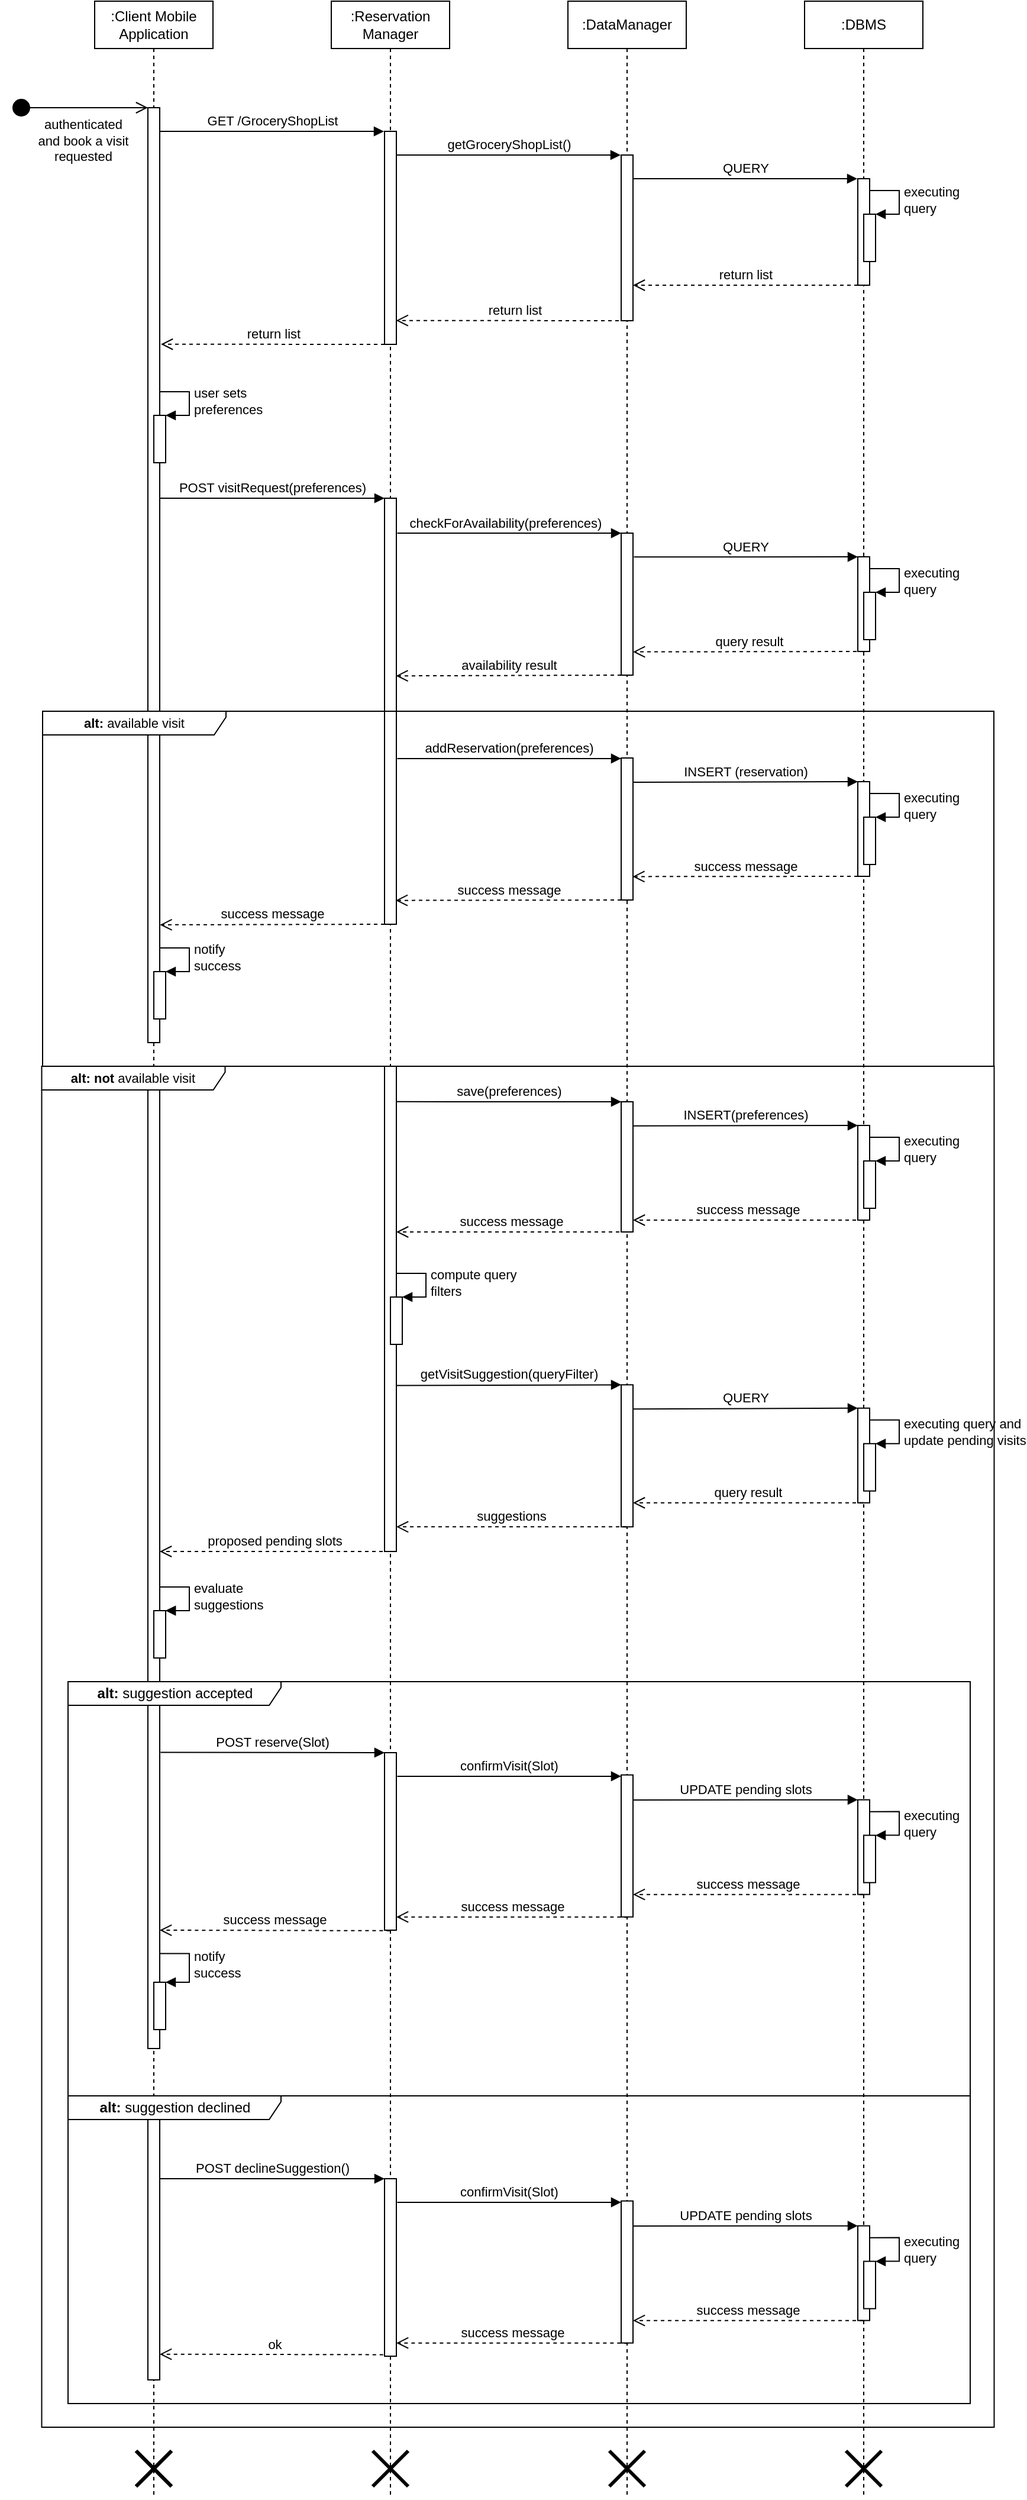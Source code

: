 <mxfile version="14.1.3" type="device"><diagram id="7dm8VeX_0heMp2bfR2X7" name="Page-1"><mxGraphModel dx="1038" dy="580" grid="1" gridSize="10" guides="1" tooltips="1" connect="1" arrows="1" fold="1" page="1" pageScale="1" pageWidth="827" pageHeight="1169" math="0" shadow="0"><root><mxCell id="0"/><mxCell id="1" parent="0"/><mxCell id="fX11W1n5DsI_gAUPRG6D-2" value=":Client Mobile&lt;br&gt;Application" style="shape=umlLifeline;perimeter=lifelinePerimeter;whiteSpace=wrap;html=1;container=1;collapsible=0;recursiveResize=0;outlineConnect=0;" parent="1" vertex="1"><mxGeometry x="110" y="80" width="100" height="2040" as="geometry"/></mxCell><mxCell id="fX11W1n5DsI_gAUPRG6D-6" value="" style="html=1;points=[];perimeter=orthogonalPerimeter;" parent="fX11W1n5DsI_gAUPRG6D-2" vertex="1"><mxGeometry x="45" y="90" width="10" height="790" as="geometry"/></mxCell><mxCell id="fX11W1n5DsI_gAUPRG6D-69" value="evaluate&lt;br&gt;suggestions" style="edgeStyle=orthogonalEdgeStyle;html=1;align=left;spacingLeft=2;endArrow=block;rounded=0;entryX=1;entryY=0;" parent="fX11W1n5DsI_gAUPRG6D-2" edge="1"><mxGeometry relative="1" as="geometry"><mxPoint x="55" y="1340" as="sourcePoint"/><Array as="points"><mxPoint x="80" y="1340"/></Array><mxPoint x="60" y="1360.0" as="targetPoint"/></mxGeometry></mxCell><mxCell id="fX11W1n5DsI_gAUPRG6D-3" value=":Reservation&lt;br&gt;Manager" style="shape=umlLifeline;perimeter=lifelinePerimeter;whiteSpace=wrap;html=1;container=1;collapsible=0;recursiveResize=0;outlineConnect=0;" parent="1" vertex="1"><mxGeometry x="310" y="80" width="100" height="2110" as="geometry"/></mxCell><mxCell id="fX11W1n5DsI_gAUPRG6D-21" value="" style="html=1;points=[];perimeter=orthogonalPerimeter;" parent="fX11W1n5DsI_gAUPRG6D-3" vertex="1"><mxGeometry x="45" y="420" width="10" height="360" as="geometry"/></mxCell><mxCell id="sCmF9iDiG5zMV4B3ATVF-1" value=":Client Mobile&lt;br&gt;Application" style="shape=umlLifeline;perimeter=lifelinePerimeter;whiteSpace=wrap;html=1;container=1;collapsible=0;recursiveResize=0;outlineConnect=0;" parent="fX11W1n5DsI_gAUPRG6D-3" vertex="1"><mxGeometry x="-200" width="100" height="2110" as="geometry"/></mxCell><mxCell id="sCmF9iDiG5zMV4B3ATVF-2" value="" style="html=1;points=[];perimeter=orthogonalPerimeter;" parent="sCmF9iDiG5zMV4B3ATVF-1" vertex="1"><mxGeometry x="45" y="90" width="10" height="790" as="geometry"/></mxCell><mxCell id="sCmF9iDiG5zMV4B3ATVF-3" value="evaluate&lt;br&gt;suggestions" style="edgeStyle=orthogonalEdgeStyle;html=1;align=left;spacingLeft=2;endArrow=block;rounded=0;entryX=1;entryY=0;" parent="sCmF9iDiG5zMV4B3ATVF-1" edge="1"><mxGeometry relative="1" as="geometry"><mxPoint x="55" y="1340" as="sourcePoint"/><Array as="points"><mxPoint x="80" y="1340"/></Array><mxPoint x="60" y="1360.0" as="targetPoint"/></mxGeometry></mxCell><mxCell id="fX11W1n5DsI_gAUPRG6D-4" value=":DataManager" style="shape=umlLifeline;perimeter=lifelinePerimeter;whiteSpace=wrap;html=1;container=1;collapsible=0;recursiveResize=0;outlineConnect=0;" parent="1" vertex="1"><mxGeometry x="510" y="80" width="100" height="2110" as="geometry"/></mxCell><mxCell id="fX11W1n5DsI_gAUPRG6D-5" value=":DBMS" style="shape=umlLifeline;perimeter=lifelinePerimeter;whiteSpace=wrap;html=1;container=1;collapsible=0;recursiveResize=0;outlineConnect=0;" parent="1" vertex="1"><mxGeometry x="710" y="80" width="100" height="2110" as="geometry"/></mxCell><mxCell id="fX11W1n5DsI_gAUPRG6D-7" value="authenticated &lt;br&gt;and book a visit&lt;br&gt;requested" style="html=1;verticalAlign=bottom;startArrow=circle;startFill=1;endArrow=open;startSize=6;endSize=8;" parent="1" edge="1"><mxGeometry x="0.043" y="-50" width="80" relative="1" as="geometry"><mxPoint x="40" y="170" as="sourcePoint"/><mxPoint x="155" y="170" as="targetPoint"/><mxPoint as="offset"/></mxGeometry></mxCell><mxCell id="fX11W1n5DsI_gAUPRG6D-8" value="" style="html=1;points=[];perimeter=orthogonalPerimeter;" parent="1" vertex="1"><mxGeometry x="355" y="190" width="10" height="180" as="geometry"/></mxCell><mxCell id="fX11W1n5DsI_gAUPRG6D-9" value="GET /GroceryShopList" style="html=1;verticalAlign=bottom;endArrow=block;" parent="1" edge="1"><mxGeometry width="80" relative="1" as="geometry"><mxPoint x="165" y="190" as="sourcePoint"/><mxPoint x="354.5" y="190" as="targetPoint"/></mxGeometry></mxCell><mxCell id="fX11W1n5DsI_gAUPRG6D-10" value="getGroceryShopList()" style="html=1;verticalAlign=bottom;endArrow=block;" parent="1" edge="1"><mxGeometry width="80" relative="1" as="geometry"><mxPoint x="365" y="210" as="sourcePoint"/><mxPoint x="554.5" y="210" as="targetPoint"/></mxGeometry></mxCell><mxCell id="fX11W1n5DsI_gAUPRG6D-11" value="" style="html=1;points=[];perimeter=orthogonalPerimeter;" parent="1" vertex="1"><mxGeometry x="555" y="210" width="10" height="140" as="geometry"/></mxCell><mxCell id="fX11W1n5DsI_gAUPRG6D-12" value="QUERY" style="html=1;verticalAlign=bottom;endArrow=block;" parent="1" edge="1"><mxGeometry width="80" relative="1" as="geometry"><mxPoint x="565" y="230" as="sourcePoint"/><mxPoint x="754.5" y="230" as="targetPoint"/></mxGeometry></mxCell><mxCell id="fX11W1n5DsI_gAUPRG6D-13" value="" style="html=1;points=[];perimeter=orthogonalPerimeter;" parent="1" vertex="1"><mxGeometry x="755" y="230" width="10" height="90" as="geometry"/></mxCell><mxCell id="fX11W1n5DsI_gAUPRG6D-14" value="" style="html=1;points=[];perimeter=orthogonalPerimeter;" parent="1" vertex="1"><mxGeometry x="760" y="260" width="10" height="40" as="geometry"/></mxCell><mxCell id="fX11W1n5DsI_gAUPRG6D-15" value="executing&lt;br&gt;query" style="edgeStyle=orthogonalEdgeStyle;html=1;align=left;spacingLeft=2;endArrow=block;rounded=0;entryX=1;entryY=0;" parent="1" target="fX11W1n5DsI_gAUPRG6D-14" edge="1"><mxGeometry relative="1" as="geometry"><mxPoint x="765" y="240" as="sourcePoint"/><Array as="points"><mxPoint x="790" y="240"/></Array></mxGeometry></mxCell><mxCell id="fX11W1n5DsI_gAUPRG6D-16" value="return list" style="html=1;verticalAlign=bottom;endArrow=open;dashed=1;endSize=8;" parent="1" target="fX11W1n5DsI_gAUPRG6D-11" edge="1"><mxGeometry relative="1" as="geometry"><mxPoint x="755" y="320" as="sourcePoint"/><mxPoint x="675" y="320" as="targetPoint"/></mxGeometry></mxCell><mxCell id="fX11W1n5DsI_gAUPRG6D-17" value="return list" style="html=1;verticalAlign=bottom;endArrow=open;dashed=1;endSize=8;entryX=0.983;entryY=0.888;entryDx=0;entryDy=0;entryPerimeter=0;" parent="1" target="fX11W1n5DsI_gAUPRG6D-8" edge="1"><mxGeometry relative="1" as="geometry"><mxPoint x="565" y="350" as="sourcePoint"/><mxPoint x="370" y="350" as="targetPoint"/></mxGeometry></mxCell><mxCell id="fX11W1n5DsI_gAUPRG6D-18" value="return list" style="html=1;verticalAlign=bottom;endArrow=open;dashed=1;endSize=8;entryX=1.1;entryY=0.253;entryDx=0;entryDy=0;entryPerimeter=0;" parent="1" target="fX11W1n5DsI_gAUPRG6D-6" edge="1"><mxGeometry relative="1" as="geometry"><mxPoint x="355" y="370" as="sourcePoint"/><mxPoint x="275" y="370" as="targetPoint"/></mxGeometry></mxCell><mxCell id="fX11W1n5DsI_gAUPRG6D-19" value="" style="html=1;points=[];perimeter=orthogonalPerimeter;" parent="1" vertex="1"><mxGeometry x="160" y="430" width="10" height="40" as="geometry"/></mxCell><mxCell id="fX11W1n5DsI_gAUPRG6D-20" value="user sets&amp;nbsp;&lt;br&gt;preferences" style="edgeStyle=orthogonalEdgeStyle;html=1;align=left;spacingLeft=2;endArrow=block;rounded=0;entryX=1;entryY=0;" parent="1" target="fX11W1n5DsI_gAUPRG6D-19" edge="1"><mxGeometry relative="1" as="geometry"><mxPoint x="165" y="410" as="sourcePoint"/><Array as="points"><mxPoint x="190" y="410"/></Array></mxGeometry></mxCell><mxCell id="fX11W1n5DsI_gAUPRG6D-22" value="POST visitRequest(preferences)" style="html=1;verticalAlign=bottom;endArrow=block;" parent="1" edge="1"><mxGeometry width="80" relative="1" as="geometry"><mxPoint x="165" y="500" as="sourcePoint"/><mxPoint x="355" y="500" as="targetPoint"/></mxGeometry></mxCell><mxCell id="fX11W1n5DsI_gAUPRG6D-32" value="checkForAvailability(preferences)" style="html=1;verticalAlign=bottom;endArrow=block;exitX=1.078;exitY=0.082;exitDx=0;exitDy=0;exitPerimeter=0;" parent="1" source="fX11W1n5DsI_gAUPRG6D-21" target="fX11W1n5DsI_gAUPRG6D-33" edge="1"><mxGeometry x="-0.04" width="80" relative="1" as="geometry"><mxPoint x="430" y="529.5" as="sourcePoint"/><mxPoint x="510" y="529.5" as="targetPoint"/><mxPoint as="offset"/></mxGeometry></mxCell><mxCell id="fX11W1n5DsI_gAUPRG6D-33" value="" style="html=1;points=[];perimeter=orthogonalPerimeter;" parent="1" vertex="1"><mxGeometry x="555" y="529.5" width="10" height="120" as="geometry"/></mxCell><mxCell id="fX11W1n5DsI_gAUPRG6D-34" value="QUERY" style="html=1;verticalAlign=bottom;endArrow=block;exitX=1.078;exitY=0.168;exitDx=0;exitDy=0;exitPerimeter=0;" parent="1" source="fX11W1n5DsI_gAUPRG6D-33" edge="1"><mxGeometry width="80" relative="1" as="geometry"><mxPoint x="675" y="549.5" as="sourcePoint"/><mxPoint x="755" y="549.5" as="targetPoint"/></mxGeometry></mxCell><mxCell id="fX11W1n5DsI_gAUPRG6D-35" value="" style="html=1;points=[];perimeter=orthogonalPerimeter;" parent="1" vertex="1"><mxGeometry x="755" y="549.5" width="10" height="80" as="geometry"/></mxCell><mxCell id="fX11W1n5DsI_gAUPRG6D-36" value="" style="html=1;points=[];perimeter=orthogonalPerimeter;" parent="1" vertex="1"><mxGeometry x="760" y="579.5" width="10" height="40" as="geometry"/></mxCell><mxCell id="fX11W1n5DsI_gAUPRG6D-37" value="executing &lt;br&gt;query" style="edgeStyle=orthogonalEdgeStyle;html=1;align=left;spacingLeft=2;endArrow=block;rounded=0;entryX=1;entryY=0;" parent="1" target="fX11W1n5DsI_gAUPRG6D-36" edge="1"><mxGeometry x="0.077" relative="1" as="geometry"><mxPoint x="765" y="559.5" as="sourcePoint"/><Array as="points"><mxPoint x="790" y="559.5"/></Array><mxPoint as="offset"/></mxGeometry></mxCell><mxCell id="fX11W1n5DsI_gAUPRG6D-38" value="query result" style="html=1;verticalAlign=bottom;endArrow=open;dashed=1;endSize=8;entryX=1.005;entryY=0.836;entryDx=0;entryDy=0;entryPerimeter=0;" parent="1" target="fX11W1n5DsI_gAUPRG6D-33" edge="1"><mxGeometry relative="1" as="geometry"><mxPoint x="760" y="629.5" as="sourcePoint"/><mxPoint x="680" y="629.5" as="targetPoint"/></mxGeometry></mxCell><mxCell id="fX11W1n5DsI_gAUPRG6D-39" value="availability result" style="html=1;verticalAlign=bottom;endArrow=open;dashed=1;endSize=8;entryX=0.967;entryY=0.417;entryDx=0;entryDy=0;entryPerimeter=0;" parent="1" target="fX11W1n5DsI_gAUPRG6D-21" edge="1"><mxGeometry relative="1" as="geometry"><mxPoint x="555" y="649.5" as="sourcePoint"/><mxPoint x="475" y="649.5" as="targetPoint"/></mxGeometry></mxCell><mxCell id="fX11W1n5DsI_gAUPRG6D-43" value="addReservation(preferences)" style="html=1;verticalAlign=bottom;endArrow=block;exitX=1.073;exitY=0.611;exitDx=0;exitDy=0;exitPerimeter=0;" parent="1" source="fX11W1n5DsI_gAUPRG6D-21" target="fX11W1n5DsI_gAUPRG6D-44" edge="1"><mxGeometry width="80" relative="1" as="geometry"><mxPoint x="430" y="719.5" as="sourcePoint"/><mxPoint x="510" y="719.5" as="targetPoint"/></mxGeometry></mxCell><mxCell id="fX11W1n5DsI_gAUPRG6D-44" value="" style="html=1;points=[];perimeter=orthogonalPerimeter;" parent="1" vertex="1"><mxGeometry x="555" y="719.5" width="10" height="120" as="geometry"/></mxCell><mxCell id="fX11W1n5DsI_gAUPRG6D-45" value="INSERT (reservation)" style="html=1;verticalAlign=bottom;endArrow=block;exitX=1.047;exitY=0.171;exitDx=0;exitDy=0;exitPerimeter=0;" parent="1" source="fX11W1n5DsI_gAUPRG6D-44" edge="1"><mxGeometry width="80" relative="1" as="geometry"><mxPoint x="675" y="739.5" as="sourcePoint"/><mxPoint x="755" y="739.5" as="targetPoint"/></mxGeometry></mxCell><mxCell id="fX11W1n5DsI_gAUPRG6D-46" value="" style="html=1;points=[];perimeter=orthogonalPerimeter;" parent="1" vertex="1"><mxGeometry x="755" y="739.5" width="10" height="80" as="geometry"/></mxCell><mxCell id="fX11W1n5DsI_gAUPRG6D-47" value="" style="html=1;points=[];perimeter=orthogonalPerimeter;" parent="1" vertex="1"><mxGeometry x="760" y="769.5" width="10" height="40" as="geometry"/></mxCell><mxCell id="fX11W1n5DsI_gAUPRG6D-48" value="executing &lt;br&gt;query" style="edgeStyle=orthogonalEdgeStyle;html=1;align=left;spacingLeft=2;endArrow=block;rounded=0;entryX=1;entryY=0;" parent="1" target="fX11W1n5DsI_gAUPRG6D-47" edge="1"><mxGeometry x="0.077" relative="1" as="geometry"><mxPoint x="765" y="749.5" as="sourcePoint"/><Array as="points"><mxPoint x="790" y="749.5"/></Array><mxPoint as="offset"/></mxGeometry></mxCell><mxCell id="fX11W1n5DsI_gAUPRG6D-49" value="success message" style="html=1;verticalAlign=bottom;endArrow=open;dashed=1;endSize=8;entryX=0.967;entryY=0.835;entryDx=0;entryDy=0;entryPerimeter=0;" parent="1" target="fX11W1n5DsI_gAUPRG6D-44" edge="1"><mxGeometry relative="1" as="geometry"><mxPoint x="755" y="819.5" as="sourcePoint"/><mxPoint x="675" y="819.5" as="targetPoint"/></mxGeometry></mxCell><mxCell id="fX11W1n5DsI_gAUPRG6D-50" value="success message" style="html=1;verticalAlign=bottom;endArrow=open;dashed=1;endSize=8;entryX=0.94;entryY=0.944;entryDx=0;entryDy=0;entryPerimeter=0;" parent="1" target="fX11W1n5DsI_gAUPRG6D-21" edge="1"><mxGeometry relative="1" as="geometry"><mxPoint x="555" y="839.5" as="sourcePoint"/><mxPoint x="475" y="839.5" as="targetPoint"/></mxGeometry></mxCell><mxCell id="fX11W1n5DsI_gAUPRG6D-51" value="success message" style="html=1;verticalAlign=bottom;endArrow=open;dashed=1;endSize=8;entryX=1.02;entryY=0.874;entryDx=0;entryDy=0;entryPerimeter=0;" parent="1" target="fX11W1n5DsI_gAUPRG6D-6" edge="1"><mxGeometry relative="1" as="geometry"><mxPoint x="355" y="860" as="sourcePoint"/><mxPoint x="275" y="860" as="targetPoint"/></mxGeometry></mxCell><mxCell id="fX11W1n5DsI_gAUPRG6D-52" value="" style="html=1;points=[];perimeter=orthogonalPerimeter;" parent="1" vertex="1"><mxGeometry x="160" y="900" width="10" height="40" as="geometry"/></mxCell><mxCell id="fX11W1n5DsI_gAUPRG6D-53" value="notify&lt;br&gt;success" style="edgeStyle=orthogonalEdgeStyle;html=1;align=left;spacingLeft=2;endArrow=block;rounded=0;entryX=1;entryY=0;" parent="1" target="fX11W1n5DsI_gAUPRG6D-52" edge="1"><mxGeometry relative="1" as="geometry"><mxPoint x="165" y="880" as="sourcePoint"/><Array as="points"><mxPoint x="190" y="880"/></Array></mxGeometry></mxCell><mxCell id="fX11W1n5DsI_gAUPRG6D-23" value="" style="html=1;points=[];perimeter=orthogonalPerimeter;" parent="1" vertex="1"><mxGeometry x="555" y="1010" width="10" height="110" as="geometry"/></mxCell><mxCell id="fX11W1n5DsI_gAUPRG6D-24" value="save(preferences)" style="html=1;verticalAlign=bottom;endArrow=block;exitX=1.02;exitY=0.073;exitDx=0;exitDy=0;exitPerimeter=0;" parent="1" source="fX11W1n5DsI_gAUPRG6D-56" edge="1"><mxGeometry width="80" relative="1" as="geometry"><mxPoint x="475" y="1010" as="sourcePoint"/><mxPoint x="555" y="1010" as="targetPoint"/></mxGeometry></mxCell><mxCell id="fX11W1n5DsI_gAUPRG6D-25" value="" style="html=1;points=[];perimeter=orthogonalPerimeter;" parent="1" vertex="1"><mxGeometry x="755" y="1030" width="10" height="80" as="geometry"/></mxCell><mxCell id="fX11W1n5DsI_gAUPRG6D-26" value="INSERT(preferences)" style="html=1;verticalAlign=bottom;endArrow=block;exitX=0.967;exitY=0.185;exitDx=0;exitDy=0;exitPerimeter=0;" parent="1" source="fX11W1n5DsI_gAUPRG6D-23" edge="1"><mxGeometry width="80" relative="1" as="geometry"><mxPoint x="675" y="1030" as="sourcePoint"/><mxPoint x="755" y="1030" as="targetPoint"/></mxGeometry></mxCell><mxCell id="fX11W1n5DsI_gAUPRG6D-28" value="" style="html=1;points=[];perimeter=orthogonalPerimeter;" parent="1" vertex="1"><mxGeometry x="760" y="1060" width="10" height="40" as="geometry"/></mxCell><mxCell id="fX11W1n5DsI_gAUPRG6D-29" value="executing &lt;br&gt;query" style="edgeStyle=orthogonalEdgeStyle;html=1;align=left;spacingLeft=2;endArrow=block;rounded=0;entryX=1;entryY=0;" parent="1" target="fX11W1n5DsI_gAUPRG6D-28" edge="1"><mxGeometry x="0.077" relative="1" as="geometry"><mxPoint x="765" y="1040" as="sourcePoint"/><Array as="points"><mxPoint x="790" y="1040"/></Array><mxPoint as="offset"/></mxGeometry></mxCell><mxCell id="fX11W1n5DsI_gAUPRG6D-30" value="success message" style="html=1;verticalAlign=bottom;endArrow=open;dashed=1;endSize=8;" parent="1" source="fX11W1n5DsI_gAUPRG6D-5" edge="1"><mxGeometry relative="1" as="geometry"><mxPoint x="645" y="1110" as="sourcePoint"/><mxPoint x="565" y="1110" as="targetPoint"/></mxGeometry></mxCell><mxCell id="fX11W1n5DsI_gAUPRG6D-31" value="success message" style="html=1;verticalAlign=bottom;endArrow=open;dashed=1;endSize=8;" parent="1" source="fX11W1n5DsI_gAUPRG6D-4" edge="1"><mxGeometry relative="1" as="geometry"><mxPoint x="445" y="1120" as="sourcePoint"/><mxPoint x="365" y="1120" as="targetPoint"/></mxGeometry></mxCell><mxCell id="fX11W1n5DsI_gAUPRG6D-55" value="" style="html=1;points=[];perimeter=orthogonalPerimeter;" parent="1" vertex="1"><mxGeometry x="155" y="1000" width="10" height="810" as="geometry"/></mxCell><mxCell id="fX11W1n5DsI_gAUPRG6D-56" value="" style="html=1;points=[];perimeter=orthogonalPerimeter;" parent="1" vertex="1"><mxGeometry x="355" y="980" width="10" height="410" as="geometry"/></mxCell><mxCell id="fX11W1n5DsI_gAUPRG6D-57" value="getVisitSuggestion(queryFilter)" style="html=1;verticalAlign=bottom;endArrow=block;exitX=0.993;exitY=0.658;exitDx=0;exitDy=0;exitPerimeter=0;" parent="1" source="fX11W1n5DsI_gAUPRG6D-56" edge="1"><mxGeometry width="80" relative="1" as="geometry"><mxPoint x="475" y="1249.17" as="sourcePoint"/><mxPoint x="555" y="1249.17" as="targetPoint"/></mxGeometry></mxCell><mxCell id="fX11W1n5DsI_gAUPRG6D-58" value="" style="html=1;points=[];perimeter=orthogonalPerimeter;" parent="1" vertex="1"><mxGeometry x="555" y="1249.17" width="10" height="120" as="geometry"/></mxCell><mxCell id="fX11W1n5DsI_gAUPRG6D-59" value="" style="html=1;points=[];perimeter=orthogonalPerimeter;" parent="1" vertex="1"><mxGeometry x="755" y="1268.88" width="10" height="80" as="geometry"/></mxCell><mxCell id="fX11W1n5DsI_gAUPRG6D-60" value="QUERY" style="html=1;verticalAlign=bottom;endArrow=block;exitX=1.02;exitY=0.17;exitDx=0;exitDy=0;exitPerimeter=0;" parent="1" source="fX11W1n5DsI_gAUPRG6D-58" edge="1"><mxGeometry width="80" relative="1" as="geometry"><mxPoint x="675" y="1268.88" as="sourcePoint"/><mxPoint x="755" y="1268.88" as="targetPoint"/></mxGeometry></mxCell><mxCell id="fX11W1n5DsI_gAUPRG6D-61" value="" style="html=1;points=[];perimeter=orthogonalPerimeter;" parent="1" vertex="1"><mxGeometry x="760" y="1298.88" width="10" height="40" as="geometry"/></mxCell><mxCell id="fX11W1n5DsI_gAUPRG6D-62" value="executing query and&lt;br&gt;update pending visits" style="edgeStyle=orthogonalEdgeStyle;html=1;align=left;spacingLeft=2;endArrow=block;rounded=0;entryX=1;entryY=0;" parent="1" target="fX11W1n5DsI_gAUPRG6D-61" edge="1"><mxGeometry x="0.077" relative="1" as="geometry"><mxPoint x="765" y="1278.88" as="sourcePoint"/><Array as="points"><mxPoint x="790" y="1278.88"/></Array><mxPoint as="offset"/></mxGeometry></mxCell><mxCell id="fX11W1n5DsI_gAUPRG6D-63" value="query result" style="html=1;verticalAlign=bottom;endArrow=open;dashed=1;endSize=8;" parent="1" source="fX11W1n5DsI_gAUPRG6D-5" edge="1"><mxGeometry relative="1" as="geometry"><mxPoint x="645" y="1348.88" as="sourcePoint"/><mxPoint x="565" y="1348.88" as="targetPoint"/></mxGeometry></mxCell><mxCell id="fX11W1n5DsI_gAUPRG6D-64" value="suggestions" style="html=1;verticalAlign=bottom;endArrow=open;dashed=1;endSize=8;" parent="1" source="fX11W1n5DsI_gAUPRG6D-4" edge="1"><mxGeometry relative="1" as="geometry"><mxPoint x="445" y="1369.17" as="sourcePoint"/><mxPoint x="365" y="1369.17" as="targetPoint"/></mxGeometry></mxCell><mxCell id="fX11W1n5DsI_gAUPRG6D-65" value="" style="html=1;points=[];perimeter=orthogonalPerimeter;" parent="1" vertex="1"><mxGeometry x="360" y="1175" width="10" height="40" as="geometry"/></mxCell><mxCell id="fX11W1n5DsI_gAUPRG6D-66" value="compute query&lt;br&gt;filters" style="edgeStyle=orthogonalEdgeStyle;html=1;align=left;spacingLeft=2;endArrow=block;rounded=0;entryX=1;entryY=0;" parent="1" target="fX11W1n5DsI_gAUPRG6D-65" edge="1"><mxGeometry relative="1" as="geometry"><mxPoint x="365" y="1155" as="sourcePoint"/><Array as="points"><mxPoint x="390" y="1155"/></Array></mxGeometry></mxCell><mxCell id="fX11W1n5DsI_gAUPRG6D-67" value="proposed pending slots" style="html=1;verticalAlign=bottom;endArrow=open;dashed=1;endSize=8;" parent="1" source="fX11W1n5DsI_gAUPRG6D-3" edge="1"><mxGeometry relative="1" as="geometry"><mxPoint x="245" y="1390" as="sourcePoint"/><mxPoint x="165" y="1390" as="targetPoint"/></mxGeometry></mxCell><mxCell id="fX11W1n5DsI_gAUPRG6D-70" value="" style="html=1;points=[];perimeter=orthogonalPerimeter;" parent="1" vertex="1"><mxGeometry x="160" y="1440" width="10" height="40" as="geometry"/></mxCell><mxCell id="fX11W1n5DsI_gAUPRG6D-73" value="POST reserve(Slot)" style="html=1;verticalAlign=bottom;endArrow=block;exitX=1.073;exitY=0.691;exitDx=0;exitDy=0;exitPerimeter=0;" parent="1" source="fX11W1n5DsI_gAUPRG6D-55" edge="1"><mxGeometry width="80" relative="1" as="geometry"><mxPoint x="275" y="1560" as="sourcePoint"/><mxPoint x="355" y="1560" as="targetPoint"/></mxGeometry></mxCell><mxCell id="fX11W1n5DsI_gAUPRG6D-74" value="" style="html=1;points=[];perimeter=orthogonalPerimeter;" parent="1" vertex="1"><mxGeometry x="355" y="1560" width="10" height="150" as="geometry"/></mxCell><mxCell id="fX11W1n5DsI_gAUPRG6D-83" value="confirmVisit(Slot)" style="html=1;verticalAlign=bottom;endArrow=block;exitX=1.073;exitY=0.133;exitDx=0;exitDy=0;exitPerimeter=0;" parent="1" source="fX11W1n5DsI_gAUPRG6D-74" target="fX11W1n5DsI_gAUPRG6D-84" edge="1"><mxGeometry width="80" relative="1" as="geometry"><mxPoint x="430" y="1578.82" as="sourcePoint"/><mxPoint x="510" y="1578.82" as="targetPoint"/></mxGeometry></mxCell><mxCell id="fX11W1n5DsI_gAUPRG6D-84" value="" style="html=1;points=[];perimeter=orthogonalPerimeter;" parent="1" vertex="1"><mxGeometry x="555" y="1578.82" width="10" height="120" as="geometry"/></mxCell><mxCell id="fX11W1n5DsI_gAUPRG6D-85" value="UPDATE pending slots" style="html=1;verticalAlign=bottom;endArrow=block;exitX=1.047;exitY=0.168;exitDx=0;exitDy=0;exitPerimeter=0;" parent="1" edge="1"><mxGeometry width="80" relative="1" as="geometry"><mxPoint x="565.47" y="1599.98" as="sourcePoint"/><mxPoint x="755" y="1599.82" as="targetPoint"/></mxGeometry></mxCell><mxCell id="fX11W1n5DsI_gAUPRG6D-86" value="" style="html=1;points=[];perimeter=orthogonalPerimeter;" parent="1" vertex="1"><mxGeometry x="755" y="1599.82" width="10" height="80" as="geometry"/></mxCell><mxCell id="fX11W1n5DsI_gAUPRG6D-87" value="" style="html=1;points=[];perimeter=orthogonalPerimeter;" parent="1" vertex="1"><mxGeometry x="760" y="1629.82" width="10" height="40" as="geometry"/></mxCell><mxCell id="fX11W1n5DsI_gAUPRG6D-88" value="executing &lt;br&gt;query" style="edgeStyle=orthogonalEdgeStyle;html=1;align=left;spacingLeft=2;endArrow=block;rounded=0;entryX=1;entryY=0;" parent="1" target="fX11W1n5DsI_gAUPRG6D-87" edge="1"><mxGeometry x="0.077" relative="1" as="geometry"><mxPoint x="765" y="1609.82" as="sourcePoint"/><Array as="points"><mxPoint x="790" y="1609.82"/></Array><mxPoint as="offset"/></mxGeometry></mxCell><mxCell id="fX11W1n5DsI_gAUPRG6D-89" value="success message" style="html=1;verticalAlign=bottom;endArrow=open;dashed=1;endSize=8;" parent="1" edge="1"><mxGeometry relative="1" as="geometry"><mxPoint x="759.5" y="1679.82" as="sourcePoint"/><mxPoint x="565" y="1679.82" as="targetPoint"/></mxGeometry></mxCell><mxCell id="fX11W1n5DsI_gAUPRG6D-90" value="success message" style="html=1;verticalAlign=bottom;endArrow=open;dashed=1;endSize=8;exitX=0.567;exitY=1.001;exitDx=0;exitDy=0;exitPerimeter=0;" parent="1" source="fX11W1n5DsI_gAUPRG6D-84" edge="1"><mxGeometry relative="1" as="geometry"><mxPoint x="445" y="1698.82" as="sourcePoint"/><mxPoint x="365" y="1698.82" as="targetPoint"/></mxGeometry></mxCell><mxCell id="fX11W1n5DsI_gAUPRG6D-91" value="success message" style="html=1;verticalAlign=bottom;endArrow=open;dashed=1;endSize=8;exitX=0.469;exitY=1.003;exitDx=0;exitDy=0;exitPerimeter=0;" parent="1" source="fX11W1n5DsI_gAUPRG6D-74" edge="1"><mxGeometry relative="1" as="geometry"><mxPoint x="245" y="1710" as="sourcePoint"/><mxPoint x="165" y="1710" as="targetPoint"/></mxGeometry></mxCell><mxCell id="fX11W1n5DsI_gAUPRG6D-92" value="" style="html=1;points=[];perimeter=orthogonalPerimeter;" parent="1" vertex="1"><mxGeometry x="160" y="1754" width="10" height="40" as="geometry"/></mxCell><mxCell id="fX11W1n5DsI_gAUPRG6D-93" value="notify&lt;br&gt;success" style="edgeStyle=orthogonalEdgeStyle;html=1;align=left;spacingLeft=2;endArrow=block;rounded=0;entryX=1;entryY=0;exitX=1;exitY=0.901;exitDx=0;exitDy=0;exitPerimeter=0;" parent="1" source="fX11W1n5DsI_gAUPRG6D-55" target="fX11W1n5DsI_gAUPRG6D-92" edge="1"><mxGeometry relative="1" as="geometry"><mxPoint x="185" y="1730" as="sourcePoint"/><Array as="points"><mxPoint x="190" y="1730"/><mxPoint x="190" y="1754"/></Array></mxGeometry></mxCell><mxCell id="fX11W1n5DsI_gAUPRG6D-94" value="&lt;b&gt;alt: &lt;/b&gt;suggestion declined" style="shape=umlFrame;whiteSpace=wrap;html=1;width=180;height=20;" parent="1" vertex="1"><mxGeometry x="87.5" y="1850" width="762.5" height="260" as="geometry"/></mxCell><mxCell id="fX11W1n5DsI_gAUPRG6D-95" value="POST declineSuggestion()" style="html=1;verticalAlign=bottom;endArrow=block;exitX=1.02;exitY=0.455;exitDx=0;exitDy=0;exitPerimeter=0;" parent="1" source="fX11W1n5DsI_gAUPRG6D-96" edge="1"><mxGeometry width="80" relative="1" as="geometry"><mxPoint x="275" y="1920" as="sourcePoint"/><mxPoint x="355" y="1920" as="targetPoint"/></mxGeometry></mxCell><mxCell id="fX11W1n5DsI_gAUPRG6D-96" value="" style="html=1;points=[];perimeter=orthogonalPerimeter;" parent="1" vertex="1"><mxGeometry x="155" y="1870" width="10" height="110" as="geometry"/></mxCell><mxCell id="fX11W1n5DsI_gAUPRG6D-104" value="ok" style="html=1;verticalAlign=bottom;endArrow=open;dashed=1;endSize=8;exitX=0.487;exitY=1.008;exitDx=0;exitDy=0;exitPerimeter=0;" parent="1" edge="1"><mxGeometry relative="1" as="geometry"><mxPoint x="359.87" y="2068.73" as="sourcePoint"/><mxPoint x="165" y="2068.33" as="targetPoint"/></mxGeometry></mxCell><mxCell id="fX11W1n5DsI_gAUPRG6D-42" value="&lt;font style=&quot;font-size: 11px&quot;&gt;&lt;b&gt;alt: &lt;/b&gt;available visit&lt;/font&gt;" style="shape=umlFrame;whiteSpace=wrap;html=1;width=155;height=20;" parent="1" vertex="1"><mxGeometry x="66" y="680" width="804" height="300" as="geometry"/></mxCell><mxCell id="gxtcyZHfOsPUeMkoupU_-2" value="" style="html=1;points=[];perimeter=orthogonalPerimeter;" vertex="1" parent="1"><mxGeometry x="355" y="1920" width="10" height="150" as="geometry"/></mxCell><mxCell id="gxtcyZHfOsPUeMkoupU_-3" value="confirmVisit(Slot)" style="html=1;verticalAlign=bottom;endArrow=block;exitX=1.073;exitY=0.133;exitDx=0;exitDy=0;exitPerimeter=0;" edge="1" parent="1" source="gxtcyZHfOsPUeMkoupU_-2" target="gxtcyZHfOsPUeMkoupU_-4"><mxGeometry width="80" relative="1" as="geometry"><mxPoint x="430" y="1938.82" as="sourcePoint"/><mxPoint x="510" y="1938.82" as="targetPoint"/></mxGeometry></mxCell><mxCell id="gxtcyZHfOsPUeMkoupU_-4" value="" style="html=1;points=[];perimeter=orthogonalPerimeter;" vertex="1" parent="1"><mxGeometry x="555" y="1938.82" width="10" height="120" as="geometry"/></mxCell><mxCell id="gxtcyZHfOsPUeMkoupU_-5" value="UPDATE pending slots" style="html=1;verticalAlign=bottom;endArrow=block;exitX=1.047;exitY=0.168;exitDx=0;exitDy=0;exitPerimeter=0;" edge="1" parent="1"><mxGeometry width="80" relative="1" as="geometry"><mxPoint x="565.47" y="1959.98" as="sourcePoint"/><mxPoint x="755" y="1959.82" as="targetPoint"/></mxGeometry></mxCell><mxCell id="gxtcyZHfOsPUeMkoupU_-6" value="" style="html=1;points=[];perimeter=orthogonalPerimeter;" vertex="1" parent="1"><mxGeometry x="755" y="1959.82" width="10" height="80" as="geometry"/></mxCell><mxCell id="gxtcyZHfOsPUeMkoupU_-7" value="" style="html=1;points=[];perimeter=orthogonalPerimeter;" vertex="1" parent="1"><mxGeometry x="760" y="1989.82" width="10" height="40" as="geometry"/></mxCell><mxCell id="gxtcyZHfOsPUeMkoupU_-8" value="executing &lt;br&gt;query" style="edgeStyle=orthogonalEdgeStyle;html=1;align=left;spacingLeft=2;endArrow=block;rounded=0;entryX=1;entryY=0;" edge="1" parent="1" target="gxtcyZHfOsPUeMkoupU_-7"><mxGeometry x="0.077" relative="1" as="geometry"><mxPoint x="765" y="1969.82" as="sourcePoint"/><Array as="points"><mxPoint x="790" y="1969.82"/></Array><mxPoint as="offset"/></mxGeometry></mxCell><mxCell id="gxtcyZHfOsPUeMkoupU_-9" value="success message" style="html=1;verticalAlign=bottom;endArrow=open;dashed=1;endSize=8;" edge="1" parent="1"><mxGeometry relative="1" as="geometry"><mxPoint x="759.5" y="2039.82" as="sourcePoint"/><mxPoint x="565" y="2039.82" as="targetPoint"/></mxGeometry></mxCell><mxCell id="gxtcyZHfOsPUeMkoupU_-10" value="success message" style="html=1;verticalAlign=bottom;endArrow=open;dashed=1;endSize=8;exitX=0.567;exitY=1.001;exitDx=0;exitDy=0;exitPerimeter=0;" edge="1" parent="1" source="gxtcyZHfOsPUeMkoupU_-4"><mxGeometry relative="1" as="geometry"><mxPoint x="445" y="2058.82" as="sourcePoint"/><mxPoint x="365" y="2058.82" as="targetPoint"/></mxGeometry></mxCell><mxCell id="fX11W1n5DsI_gAUPRG6D-105" value="" style="shape=umlDestroy;whiteSpace=wrap;html=1;strokeWidth=3;" parent="1" vertex="1"><mxGeometry x="145" y="2150" width="30" height="30" as="geometry"/></mxCell><mxCell id="fX11W1n5DsI_gAUPRG6D-106" value="" style="shape=umlDestroy;whiteSpace=wrap;html=1;strokeWidth=3;" parent="1" vertex="1"><mxGeometry x="345" y="2150" width="30" height="30" as="geometry"/></mxCell><mxCell id="sCmF9iDiG5zMV4B3ATVF-4" value="" style="shape=umlDestroy;whiteSpace=wrap;html=1;strokeWidth=3;" parent="1" vertex="1"><mxGeometry x="145" y="2150" width="30" height="30" as="geometry"/></mxCell><mxCell id="fX11W1n5DsI_gAUPRG6D-107" value="" style="shape=umlDestroy;whiteSpace=wrap;html=1;strokeWidth=3;" parent="1" vertex="1"><mxGeometry x="545" y="2150" width="30" height="30" as="geometry"/></mxCell><mxCell id="fX11W1n5DsI_gAUPRG6D-108" value="" style="shape=umlDestroy;whiteSpace=wrap;html=1;strokeWidth=3;" parent="1" vertex="1"><mxGeometry x="745" y="2150" width="30" height="30" as="geometry"/></mxCell><mxCell id="gxtcyZHfOsPUeMkoupU_-11" value="" style="html=1;points=[];perimeter=orthogonalPerimeter;" vertex="1" parent="1"><mxGeometry x="155" y="1870" width="10" height="220" as="geometry"/></mxCell><mxCell id="fX11W1n5DsI_gAUPRG6D-72" value="&lt;b&gt;alt: &lt;/b&gt;suggestion accepted" style="shape=umlFrame;whiteSpace=wrap;html=1;width=180;height=20;" parent="1" vertex="1"><mxGeometry x="87.5" y="1500" width="762.5" height="350" as="geometry"/></mxCell><mxCell id="fX11W1n5DsI_gAUPRG6D-54" value="&lt;font style=&quot;font-size: 11px&quot;&gt;&lt;b&gt;alt: not&amp;nbsp;&lt;/b&gt;available visit&lt;/font&gt;" style="shape=umlFrame;whiteSpace=wrap;html=1;width=155;height=20;" parent="1" vertex="1"><mxGeometry x="65.25" y="980" width="805" height="1150" as="geometry"/></mxCell></root></mxGraphModel></diagram></mxfile>